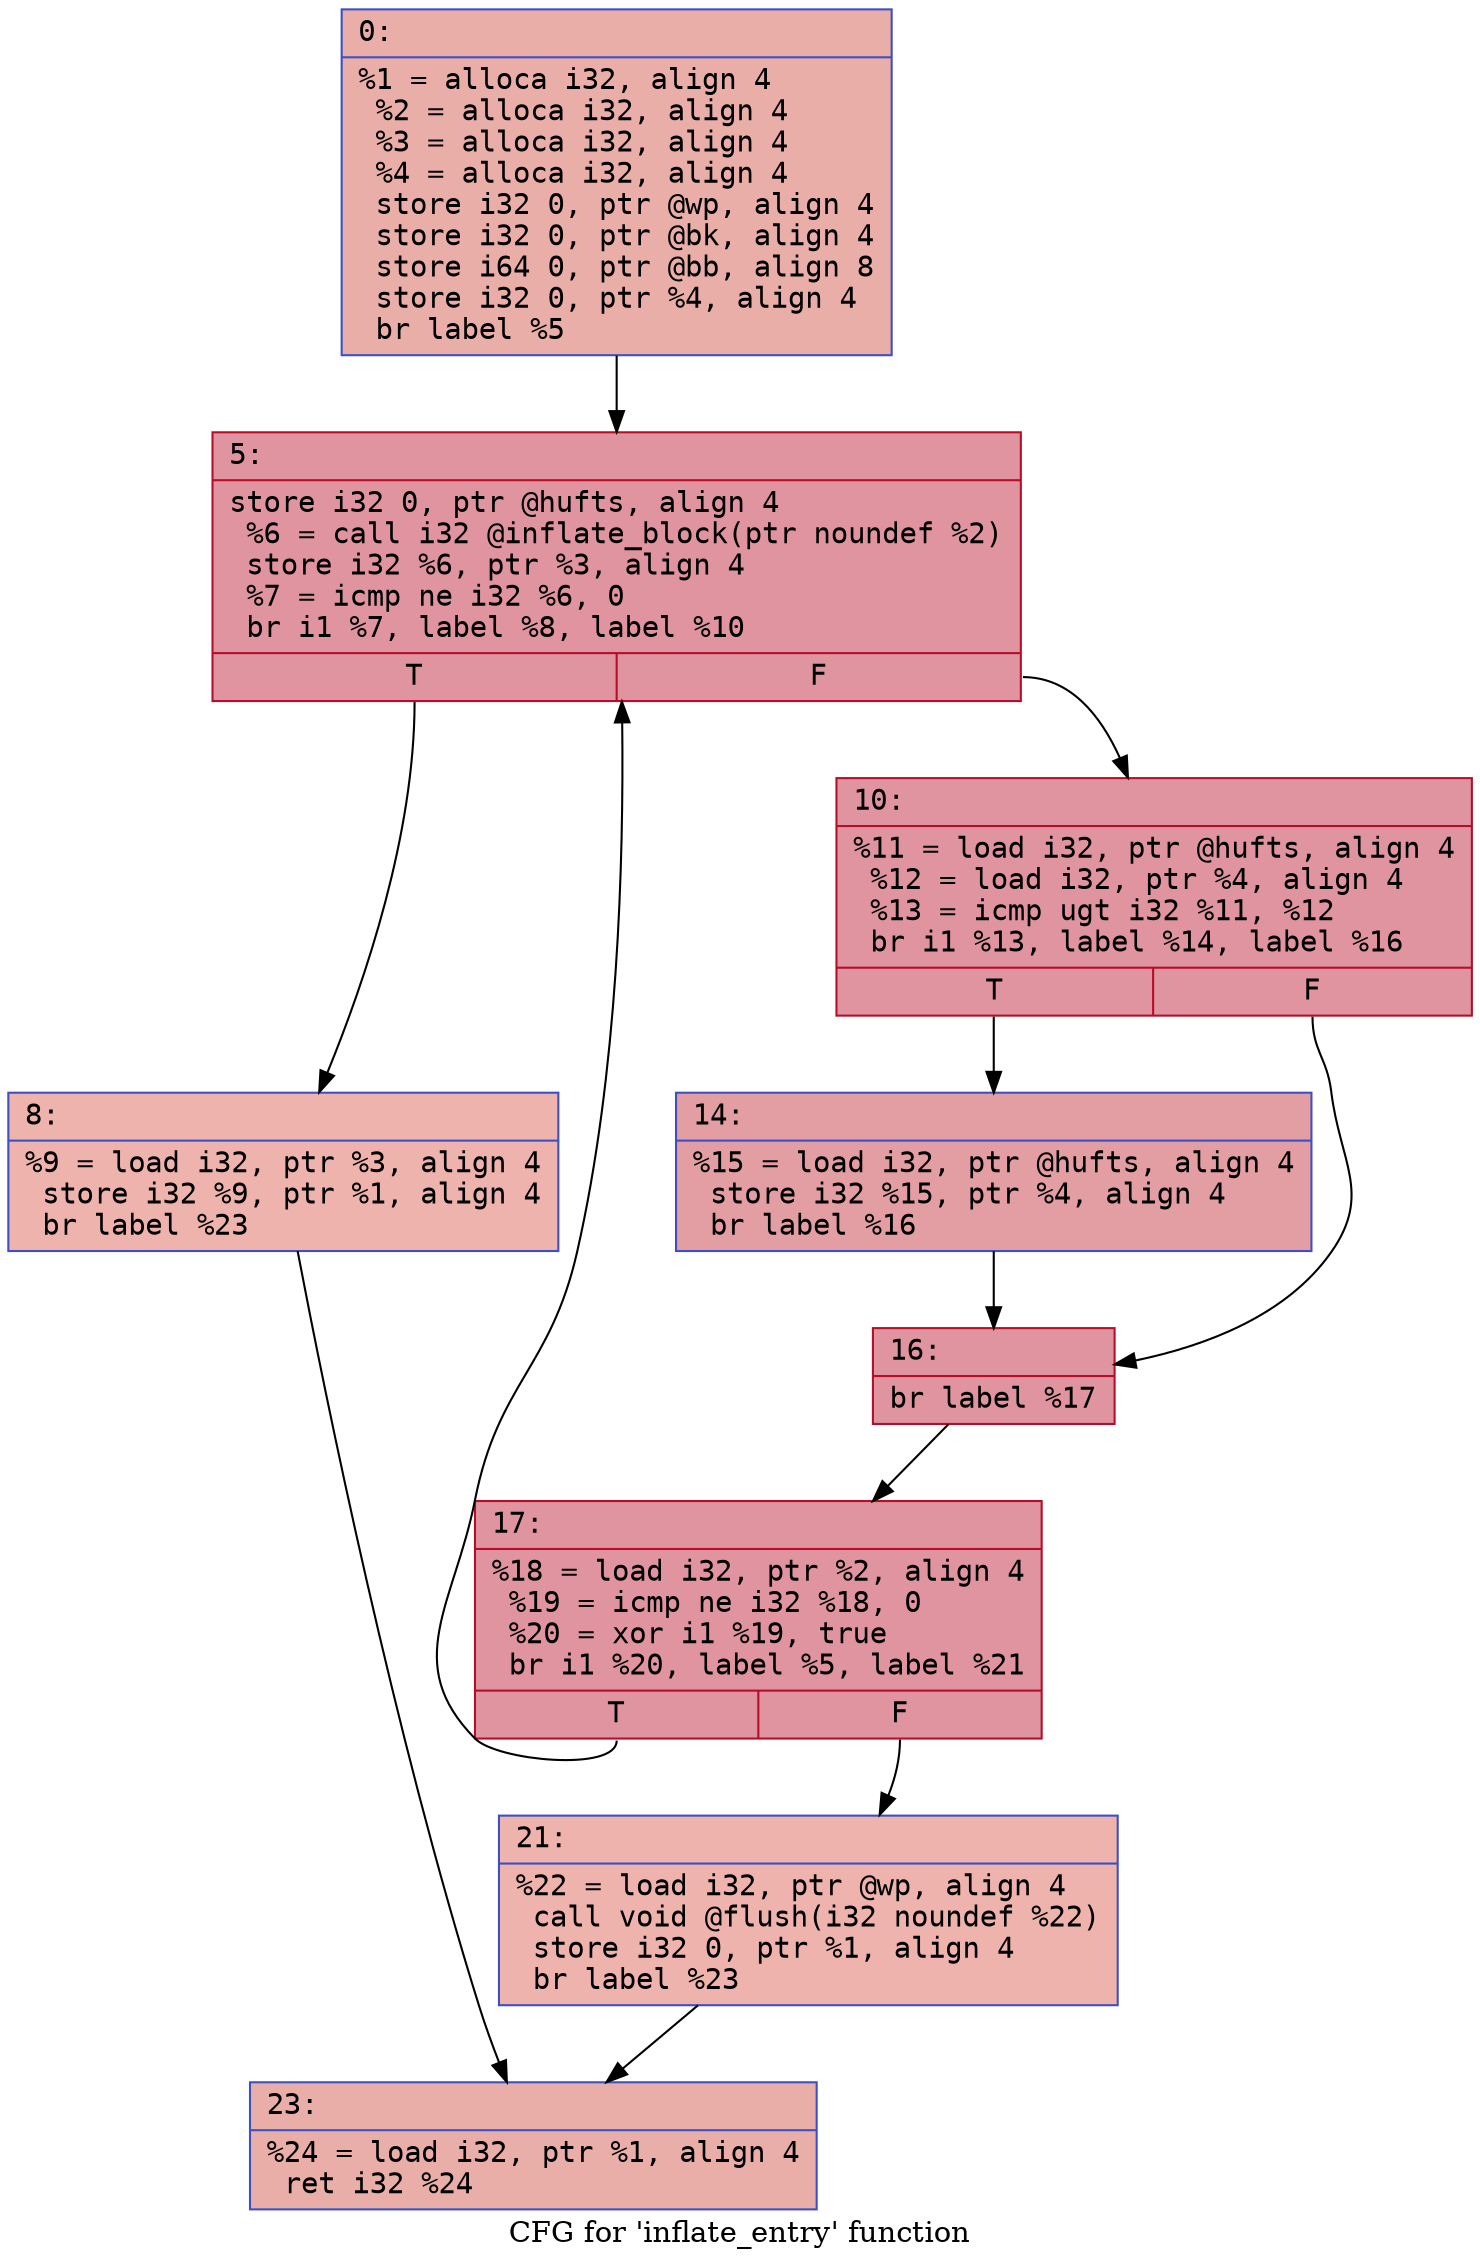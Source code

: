 digraph "CFG for 'inflate_entry' function" {
	label="CFG for 'inflate_entry' function";

	Node0x6000031c5220 [shape=record,color="#3d50c3ff", style=filled, fillcolor="#d0473d70" fontname="Courier",label="{0:\l|  %1 = alloca i32, align 4\l  %2 = alloca i32, align 4\l  %3 = alloca i32, align 4\l  %4 = alloca i32, align 4\l  store i32 0, ptr @wp, align 4\l  store i32 0, ptr @bk, align 4\l  store i64 0, ptr @bb, align 8\l  store i32 0, ptr %4, align 4\l  br label %5\l}"];
	Node0x6000031c5220 -> Node0x6000031c5270[tooltip="0 -> 5\nProbability 100.00%" ];
	Node0x6000031c5270 [shape=record,color="#b70d28ff", style=filled, fillcolor="#b70d2870" fontname="Courier",label="{5:\l|  store i32 0, ptr @hufts, align 4\l  %6 = call i32 @inflate_block(ptr noundef %2)\l  store i32 %6, ptr %3, align 4\l  %7 = icmp ne i32 %6, 0\l  br i1 %7, label %8, label %10\l|{<s0>T|<s1>F}}"];
	Node0x6000031c5270:s0 -> Node0x6000031c52c0[tooltip="5 -> 8\nProbability 3.12%" ];
	Node0x6000031c5270:s1 -> Node0x6000031c5310[tooltip="5 -> 10\nProbability 96.88%" ];
	Node0x6000031c52c0 [shape=record,color="#3d50c3ff", style=filled, fillcolor="#d6524470" fontname="Courier",label="{8:\l|  %9 = load i32, ptr %3, align 4\l  store i32 %9, ptr %1, align 4\l  br label %23\l}"];
	Node0x6000031c52c0 -> Node0x6000031c54a0[tooltip="8 -> 23\nProbability 100.00%" ];
	Node0x6000031c5310 [shape=record,color="#b70d28ff", style=filled, fillcolor="#b70d2870" fontname="Courier",label="{10:\l|  %11 = load i32, ptr @hufts, align 4\l  %12 = load i32, ptr %4, align 4\l  %13 = icmp ugt i32 %11, %12\l  br i1 %13, label %14, label %16\l|{<s0>T|<s1>F}}"];
	Node0x6000031c5310:s0 -> Node0x6000031c5360[tooltip="10 -> 14\nProbability 50.00%" ];
	Node0x6000031c5310:s1 -> Node0x6000031c53b0[tooltip="10 -> 16\nProbability 50.00%" ];
	Node0x6000031c5360 [shape=record,color="#3d50c3ff", style=filled, fillcolor="#be242e70" fontname="Courier",label="{14:\l|  %15 = load i32, ptr @hufts, align 4\l  store i32 %15, ptr %4, align 4\l  br label %16\l}"];
	Node0x6000031c5360 -> Node0x6000031c53b0[tooltip="14 -> 16\nProbability 100.00%" ];
	Node0x6000031c53b0 [shape=record,color="#b70d28ff", style=filled, fillcolor="#b70d2870" fontname="Courier",label="{16:\l|  br label %17\l}"];
	Node0x6000031c53b0 -> Node0x6000031c5400[tooltip="16 -> 17\nProbability 100.00%" ];
	Node0x6000031c5400 [shape=record,color="#b70d28ff", style=filled, fillcolor="#b70d2870" fontname="Courier",label="{17:\l|  %18 = load i32, ptr %2, align 4\l  %19 = icmp ne i32 %18, 0\l  %20 = xor i1 %19, true\l  br i1 %20, label %5, label %21\l|{<s0>T|<s1>F}}"];
	Node0x6000031c5400:s0 -> Node0x6000031c5270[tooltip="17 -> 5\nProbability 96.88%" ];
	Node0x6000031c5400:s1 -> Node0x6000031c5450[tooltip="17 -> 21\nProbability 3.12%" ];
	Node0x6000031c5450 [shape=record,color="#3d50c3ff", style=filled, fillcolor="#d6524470" fontname="Courier",label="{21:\l|  %22 = load i32, ptr @wp, align 4\l  call void @flush(i32 noundef %22)\l  store i32 0, ptr %1, align 4\l  br label %23\l}"];
	Node0x6000031c5450 -> Node0x6000031c54a0[tooltip="21 -> 23\nProbability 100.00%" ];
	Node0x6000031c54a0 [shape=record,color="#3d50c3ff", style=filled, fillcolor="#d0473d70" fontname="Courier",label="{23:\l|  %24 = load i32, ptr %1, align 4\l  ret i32 %24\l}"];
}
